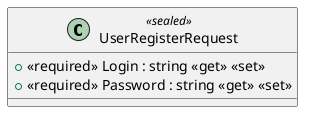 @startuml
class UserRegisterRequest <<sealed>> {
    + <<required>> Login : string <<get>> <<set>>
    + <<required>> Password : string <<get>> <<set>>
}
@enduml
